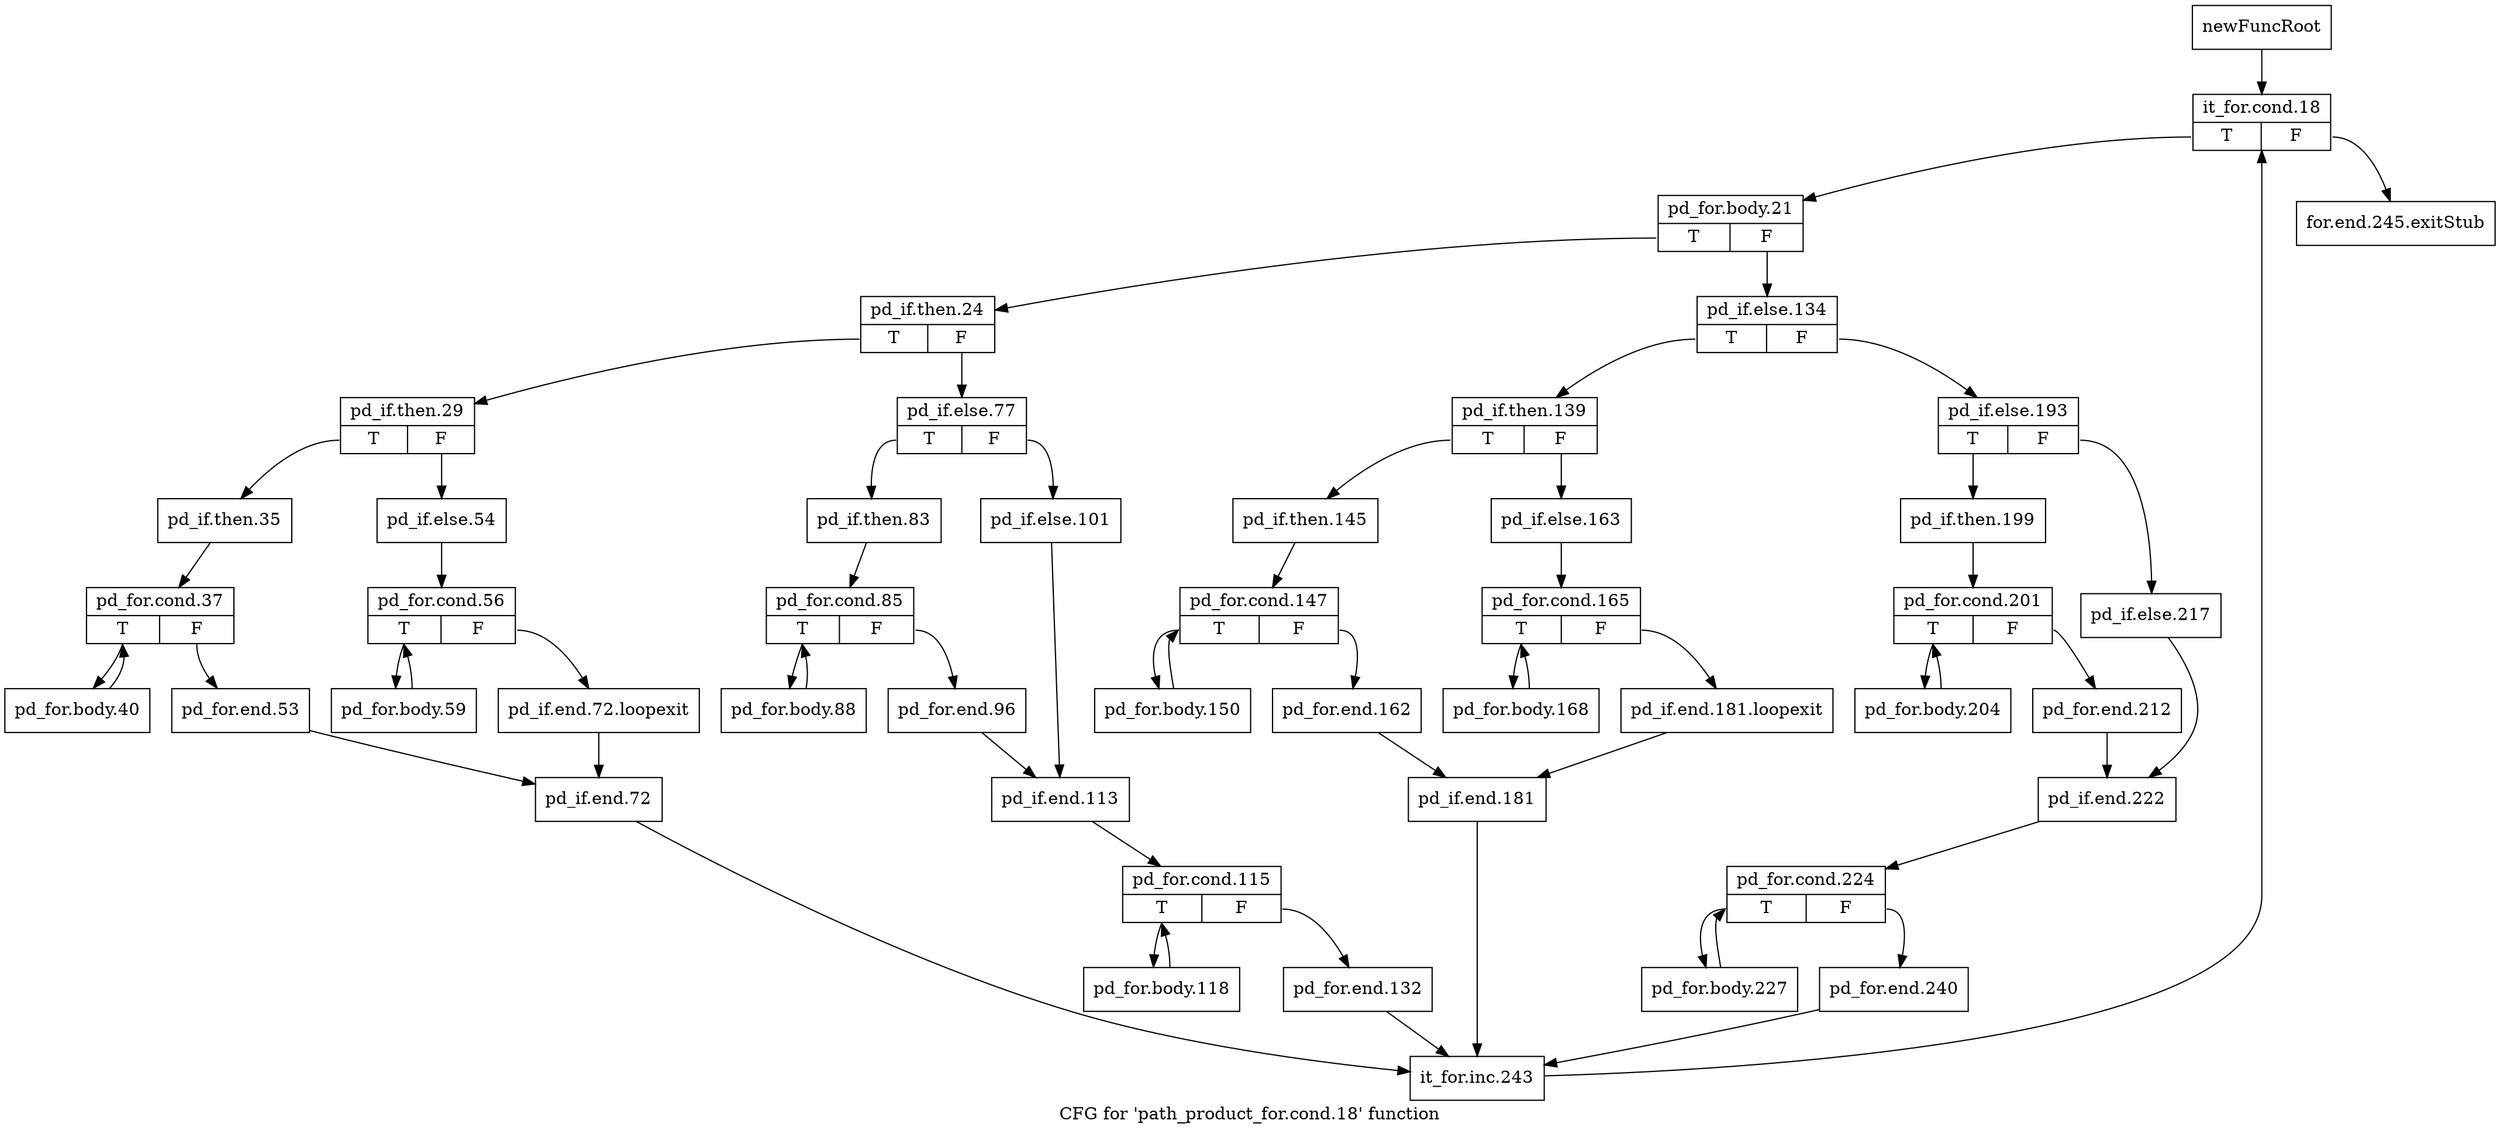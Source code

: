digraph "CFG for 'path_product_for.cond.18' function" {
	label="CFG for 'path_product_for.cond.18' function";

	Node0x1a0ad00 [shape=record,label="{newFuncRoot}"];
	Node0x1a0ad00 -> Node0x1a0ada0;
	Node0x1a0ad50 [shape=record,label="{for.end.245.exitStub}"];
	Node0x1a0ada0 [shape=record,label="{it_for.cond.18|{<s0>T|<s1>F}}"];
	Node0x1a0ada0:s0 -> Node0x1a0adf0;
	Node0x1a0ada0:s1 -> Node0x1a0ad50;
	Node0x1a0adf0 [shape=record,label="{pd_for.body.21|{<s0>T|<s1>F}}"];
	Node0x1a0adf0:s0 -> Node0x1a0b4d0;
	Node0x1a0adf0:s1 -> Node0x1a0ae40;
	Node0x1a0ae40 [shape=record,label="{pd_if.else.134|{<s0>T|<s1>F}}"];
	Node0x1a0ae40:s0 -> Node0x1a0b1b0;
	Node0x1a0ae40:s1 -> Node0x1a0ae90;
	Node0x1a0ae90 [shape=record,label="{pd_if.else.193|{<s0>T|<s1>F}}"];
	Node0x1a0ae90:s0 -> Node0x1a0af30;
	Node0x1a0ae90:s1 -> Node0x1a0aee0;
	Node0x1a0aee0 [shape=record,label="{pd_if.else.217}"];
	Node0x1a0aee0 -> Node0x1a0b020;
	Node0x1a0af30 [shape=record,label="{pd_if.then.199}"];
	Node0x1a0af30 -> Node0x1a0af80;
	Node0x1a0af80 [shape=record,label="{pd_for.cond.201|{<s0>T|<s1>F}}"];
	Node0x1a0af80:s0 -> Node0x1a0b160;
	Node0x1a0af80:s1 -> Node0x1a0afd0;
	Node0x1a0afd0 [shape=record,label="{pd_for.end.212}"];
	Node0x1a0afd0 -> Node0x1a0b020;
	Node0x1a0b020 [shape=record,label="{pd_if.end.222}"];
	Node0x1a0b020 -> Node0x1a0b070;
	Node0x1a0b070 [shape=record,label="{pd_for.cond.224|{<s0>T|<s1>F}}"];
	Node0x1a0b070:s0 -> Node0x1a0b110;
	Node0x1a0b070:s1 -> Node0x1a0b0c0;
	Node0x1a0b0c0 [shape=record,label="{pd_for.end.240}"];
	Node0x1a0b0c0 -> Node0x1a0bb10;
	Node0x1a0b110 [shape=record,label="{pd_for.body.227}"];
	Node0x1a0b110 -> Node0x1a0b070;
	Node0x1a0b160 [shape=record,label="{pd_for.body.204}"];
	Node0x1a0b160 -> Node0x1a0af80;
	Node0x1a0b1b0 [shape=record,label="{pd_if.then.139|{<s0>T|<s1>F}}"];
	Node0x1a0b1b0:s0 -> Node0x1a0b340;
	Node0x1a0b1b0:s1 -> Node0x1a0b200;
	Node0x1a0b200 [shape=record,label="{pd_if.else.163}"];
	Node0x1a0b200 -> Node0x1a0b250;
	Node0x1a0b250 [shape=record,label="{pd_for.cond.165|{<s0>T|<s1>F}}"];
	Node0x1a0b250:s0 -> Node0x1a0b2f0;
	Node0x1a0b250:s1 -> Node0x1a0b2a0;
	Node0x1a0b2a0 [shape=record,label="{pd_if.end.181.loopexit}"];
	Node0x1a0b2a0 -> Node0x1a0b430;
	Node0x1a0b2f0 [shape=record,label="{pd_for.body.168}"];
	Node0x1a0b2f0 -> Node0x1a0b250;
	Node0x1a0b340 [shape=record,label="{pd_if.then.145}"];
	Node0x1a0b340 -> Node0x1a0b390;
	Node0x1a0b390 [shape=record,label="{pd_for.cond.147|{<s0>T|<s1>F}}"];
	Node0x1a0b390:s0 -> Node0x1a0b480;
	Node0x1a0b390:s1 -> Node0x1a0b3e0;
	Node0x1a0b3e0 [shape=record,label="{pd_for.end.162}"];
	Node0x1a0b3e0 -> Node0x1a0b430;
	Node0x1a0b430 [shape=record,label="{pd_if.end.181}"];
	Node0x1a0b430 -> Node0x1a0bb10;
	Node0x1a0b480 [shape=record,label="{pd_for.body.150}"];
	Node0x1a0b480 -> Node0x1a0b390;
	Node0x1a0b4d0 [shape=record,label="{pd_if.then.24|{<s0>T|<s1>F}}"];
	Node0x1a0b4d0:s0 -> Node0x1a0b840;
	Node0x1a0b4d0:s1 -> Node0x1a0b520;
	Node0x1a0b520 [shape=record,label="{pd_if.else.77|{<s0>T|<s1>F}}"];
	Node0x1a0b520:s0 -> Node0x1a0b5c0;
	Node0x1a0b520:s1 -> Node0x1a0b570;
	Node0x1a0b570 [shape=record,label="{pd_if.else.101}"];
	Node0x1a0b570 -> Node0x1a0b6b0;
	Node0x1a0b5c0 [shape=record,label="{pd_if.then.83}"];
	Node0x1a0b5c0 -> Node0x1a0b610;
	Node0x1a0b610 [shape=record,label="{pd_for.cond.85|{<s0>T|<s1>F}}"];
	Node0x1a0b610:s0 -> Node0x1a0b7f0;
	Node0x1a0b610:s1 -> Node0x1a0b660;
	Node0x1a0b660 [shape=record,label="{pd_for.end.96}"];
	Node0x1a0b660 -> Node0x1a0b6b0;
	Node0x1a0b6b0 [shape=record,label="{pd_if.end.113}"];
	Node0x1a0b6b0 -> Node0x1a0b700;
	Node0x1a0b700 [shape=record,label="{pd_for.cond.115|{<s0>T|<s1>F}}"];
	Node0x1a0b700:s0 -> Node0x1a0b7a0;
	Node0x1a0b700:s1 -> Node0x1a0b750;
	Node0x1a0b750 [shape=record,label="{pd_for.end.132}"];
	Node0x1a0b750 -> Node0x1a0bb10;
	Node0x1a0b7a0 [shape=record,label="{pd_for.body.118}"];
	Node0x1a0b7a0 -> Node0x1a0b700;
	Node0x1a0b7f0 [shape=record,label="{pd_for.body.88}"];
	Node0x1a0b7f0 -> Node0x1a0b610;
	Node0x1a0b840 [shape=record,label="{pd_if.then.29|{<s0>T|<s1>F}}"];
	Node0x1a0b840:s0 -> Node0x1a0b9d0;
	Node0x1a0b840:s1 -> Node0x1a0b890;
	Node0x1a0b890 [shape=record,label="{pd_if.else.54}"];
	Node0x1a0b890 -> Node0x1a0b8e0;
	Node0x1a0b8e0 [shape=record,label="{pd_for.cond.56|{<s0>T|<s1>F}}"];
	Node0x1a0b8e0:s0 -> Node0x1a0b980;
	Node0x1a0b8e0:s1 -> Node0x1a0b930;
	Node0x1a0b930 [shape=record,label="{pd_if.end.72.loopexit}"];
	Node0x1a0b930 -> Node0x1a0bac0;
	Node0x1a0b980 [shape=record,label="{pd_for.body.59}"];
	Node0x1a0b980 -> Node0x1a0b8e0;
	Node0x1a0b9d0 [shape=record,label="{pd_if.then.35}"];
	Node0x1a0b9d0 -> Node0x1a0ba20;
	Node0x1a0ba20 [shape=record,label="{pd_for.cond.37|{<s0>T|<s1>F}}"];
	Node0x1a0ba20:s0 -> Node0x1a0bb60;
	Node0x1a0ba20:s1 -> Node0x1a0ba70;
	Node0x1a0ba70 [shape=record,label="{pd_for.end.53}"];
	Node0x1a0ba70 -> Node0x1a0bac0;
	Node0x1a0bac0 [shape=record,label="{pd_if.end.72}"];
	Node0x1a0bac0 -> Node0x1a0bb10;
	Node0x1a0bb10 [shape=record,label="{it_for.inc.243}"];
	Node0x1a0bb10 -> Node0x1a0ada0;
	Node0x1a0bb60 [shape=record,label="{pd_for.body.40}"];
	Node0x1a0bb60 -> Node0x1a0ba20;
}
